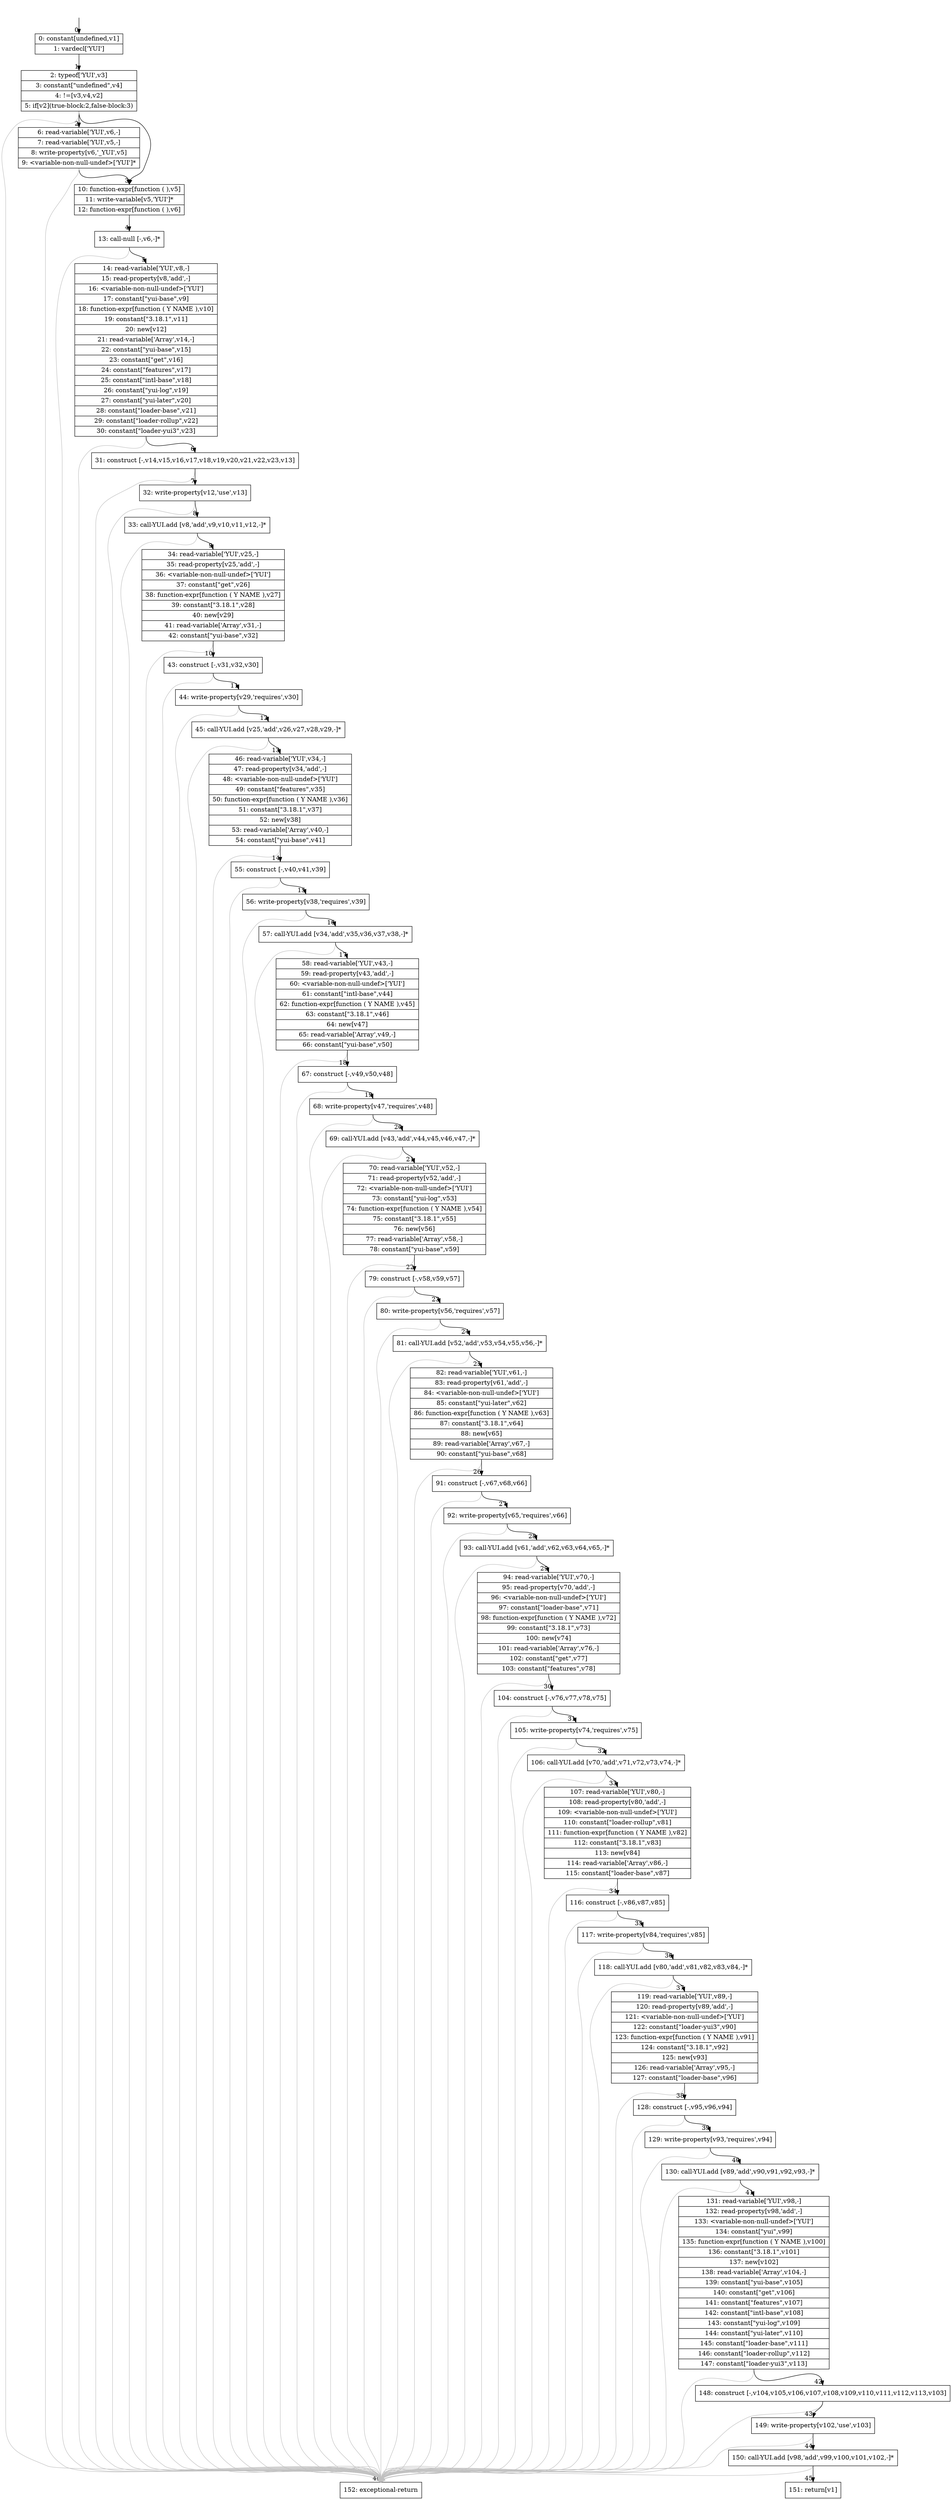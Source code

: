 digraph {
rankdir="TD"
BB_entry0[shape=none,label=""];
BB_entry0 -> BB0 [tailport=s, headport=n, headlabel="    0"]
BB0 [shape=record label="{0: constant[undefined,v1]|1: vardecl['YUI']}" ] 
BB0 -> BB1 [tailport=s, headport=n, headlabel="      1"]
BB1 [shape=record label="{2: typeof['YUI',v3]|3: constant[\"undefined\",v4]|4: !=[v3,v4,v2]|5: if[v2](true-block:2,false-block:3)}" ] 
BB1 -> BB2 [tailport=s, headport=n, headlabel="      2"]
BB1 -> BB3 [tailport=s, headport=n, headlabel="      3"]
BB1 -> BB46 [tailport=s, headport=n, color=gray, headlabel="      46"]
BB2 [shape=record label="{6: read-variable['YUI',v6,-]|7: read-variable['YUI',v5,-]|8: write-property[v6,'_YUI',v5]|9: \<variable-non-null-undef\>['YUI']*}" ] 
BB2 -> BB3 [tailport=s, headport=n]
BB2 -> BB46 [tailport=s, headport=n, color=gray]
BB3 [shape=record label="{10: function-expr[function ( ),v5]|11: write-variable[v5,'YUI']*|12: function-expr[function ( ),v6]}" ] 
BB3 -> BB4 [tailport=s, headport=n, headlabel="      4"]
BB4 [shape=record label="{13: call-null [-,v6,-]*}" ] 
BB4 -> BB5 [tailport=s, headport=n, headlabel="      5"]
BB4 -> BB46 [tailport=s, headport=n, color=gray]
BB5 [shape=record label="{14: read-variable['YUI',v8,-]|15: read-property[v8,'add',-]|16: \<variable-non-null-undef\>['YUI']|17: constant[\"yui-base\",v9]|18: function-expr[function ( Y NAME ),v10]|19: constant[\"3.18.1\",v11]|20: new[v12]|21: read-variable['Array',v14,-]|22: constant[\"yui-base\",v15]|23: constant[\"get\",v16]|24: constant[\"features\",v17]|25: constant[\"intl-base\",v18]|26: constant[\"yui-log\",v19]|27: constant[\"yui-later\",v20]|28: constant[\"loader-base\",v21]|29: constant[\"loader-rollup\",v22]|30: constant[\"loader-yui3\",v23]}" ] 
BB5 -> BB6 [tailport=s, headport=n, headlabel="      6"]
BB5 -> BB46 [tailport=s, headport=n, color=gray]
BB6 [shape=record label="{31: construct [-,v14,v15,v16,v17,v18,v19,v20,v21,v22,v23,v13]}" ] 
BB6 -> BB7 [tailport=s, headport=n, headlabel="      7"]
BB6 -> BB46 [tailport=s, headport=n, color=gray]
BB7 [shape=record label="{32: write-property[v12,'use',v13]}" ] 
BB7 -> BB8 [tailport=s, headport=n, headlabel="      8"]
BB7 -> BB46 [tailport=s, headport=n, color=gray]
BB8 [shape=record label="{33: call-YUI.add [v8,'add',v9,v10,v11,v12,-]*}" ] 
BB8 -> BB9 [tailport=s, headport=n, headlabel="      9"]
BB8 -> BB46 [tailport=s, headport=n, color=gray]
BB9 [shape=record label="{34: read-variable['YUI',v25,-]|35: read-property[v25,'add',-]|36: \<variable-non-null-undef\>['YUI']|37: constant[\"get\",v26]|38: function-expr[function ( Y NAME ),v27]|39: constant[\"3.18.1\",v28]|40: new[v29]|41: read-variable['Array',v31,-]|42: constant[\"yui-base\",v32]}" ] 
BB9 -> BB10 [tailport=s, headport=n, headlabel="      10"]
BB9 -> BB46 [tailport=s, headport=n, color=gray]
BB10 [shape=record label="{43: construct [-,v31,v32,v30]}" ] 
BB10 -> BB11 [tailport=s, headport=n, headlabel="      11"]
BB10 -> BB46 [tailport=s, headport=n, color=gray]
BB11 [shape=record label="{44: write-property[v29,'requires',v30]}" ] 
BB11 -> BB12 [tailport=s, headport=n, headlabel="      12"]
BB11 -> BB46 [tailport=s, headport=n, color=gray]
BB12 [shape=record label="{45: call-YUI.add [v25,'add',v26,v27,v28,v29,-]*}" ] 
BB12 -> BB13 [tailport=s, headport=n, headlabel="      13"]
BB12 -> BB46 [tailport=s, headport=n, color=gray]
BB13 [shape=record label="{46: read-variable['YUI',v34,-]|47: read-property[v34,'add',-]|48: \<variable-non-null-undef\>['YUI']|49: constant[\"features\",v35]|50: function-expr[function ( Y NAME ),v36]|51: constant[\"3.18.1\",v37]|52: new[v38]|53: read-variable['Array',v40,-]|54: constant[\"yui-base\",v41]}" ] 
BB13 -> BB14 [tailport=s, headport=n, headlabel="      14"]
BB13 -> BB46 [tailport=s, headport=n, color=gray]
BB14 [shape=record label="{55: construct [-,v40,v41,v39]}" ] 
BB14 -> BB15 [tailport=s, headport=n, headlabel="      15"]
BB14 -> BB46 [tailport=s, headport=n, color=gray]
BB15 [shape=record label="{56: write-property[v38,'requires',v39]}" ] 
BB15 -> BB16 [tailport=s, headport=n, headlabel="      16"]
BB15 -> BB46 [tailport=s, headport=n, color=gray]
BB16 [shape=record label="{57: call-YUI.add [v34,'add',v35,v36,v37,v38,-]*}" ] 
BB16 -> BB17 [tailport=s, headport=n, headlabel="      17"]
BB16 -> BB46 [tailport=s, headport=n, color=gray]
BB17 [shape=record label="{58: read-variable['YUI',v43,-]|59: read-property[v43,'add',-]|60: \<variable-non-null-undef\>['YUI']|61: constant[\"intl-base\",v44]|62: function-expr[function ( Y NAME ),v45]|63: constant[\"3.18.1\",v46]|64: new[v47]|65: read-variable['Array',v49,-]|66: constant[\"yui-base\",v50]}" ] 
BB17 -> BB18 [tailport=s, headport=n, headlabel="      18"]
BB17 -> BB46 [tailport=s, headport=n, color=gray]
BB18 [shape=record label="{67: construct [-,v49,v50,v48]}" ] 
BB18 -> BB19 [tailport=s, headport=n, headlabel="      19"]
BB18 -> BB46 [tailport=s, headport=n, color=gray]
BB19 [shape=record label="{68: write-property[v47,'requires',v48]}" ] 
BB19 -> BB20 [tailport=s, headport=n, headlabel="      20"]
BB19 -> BB46 [tailport=s, headport=n, color=gray]
BB20 [shape=record label="{69: call-YUI.add [v43,'add',v44,v45,v46,v47,-]*}" ] 
BB20 -> BB21 [tailport=s, headport=n, headlabel="      21"]
BB20 -> BB46 [tailport=s, headport=n, color=gray]
BB21 [shape=record label="{70: read-variable['YUI',v52,-]|71: read-property[v52,'add',-]|72: \<variable-non-null-undef\>['YUI']|73: constant[\"yui-log\",v53]|74: function-expr[function ( Y NAME ),v54]|75: constant[\"3.18.1\",v55]|76: new[v56]|77: read-variable['Array',v58,-]|78: constant[\"yui-base\",v59]}" ] 
BB21 -> BB22 [tailport=s, headport=n, headlabel="      22"]
BB21 -> BB46 [tailport=s, headport=n, color=gray]
BB22 [shape=record label="{79: construct [-,v58,v59,v57]}" ] 
BB22 -> BB23 [tailport=s, headport=n, headlabel="      23"]
BB22 -> BB46 [tailport=s, headport=n, color=gray]
BB23 [shape=record label="{80: write-property[v56,'requires',v57]}" ] 
BB23 -> BB24 [tailport=s, headport=n, headlabel="      24"]
BB23 -> BB46 [tailport=s, headport=n, color=gray]
BB24 [shape=record label="{81: call-YUI.add [v52,'add',v53,v54,v55,v56,-]*}" ] 
BB24 -> BB25 [tailport=s, headport=n, headlabel="      25"]
BB24 -> BB46 [tailport=s, headport=n, color=gray]
BB25 [shape=record label="{82: read-variable['YUI',v61,-]|83: read-property[v61,'add',-]|84: \<variable-non-null-undef\>['YUI']|85: constant[\"yui-later\",v62]|86: function-expr[function ( Y NAME ),v63]|87: constant[\"3.18.1\",v64]|88: new[v65]|89: read-variable['Array',v67,-]|90: constant[\"yui-base\",v68]}" ] 
BB25 -> BB26 [tailport=s, headport=n, headlabel="      26"]
BB25 -> BB46 [tailport=s, headport=n, color=gray]
BB26 [shape=record label="{91: construct [-,v67,v68,v66]}" ] 
BB26 -> BB27 [tailport=s, headport=n, headlabel="      27"]
BB26 -> BB46 [tailport=s, headport=n, color=gray]
BB27 [shape=record label="{92: write-property[v65,'requires',v66]}" ] 
BB27 -> BB28 [tailport=s, headport=n, headlabel="      28"]
BB27 -> BB46 [tailport=s, headport=n, color=gray]
BB28 [shape=record label="{93: call-YUI.add [v61,'add',v62,v63,v64,v65,-]*}" ] 
BB28 -> BB29 [tailport=s, headport=n, headlabel="      29"]
BB28 -> BB46 [tailport=s, headport=n, color=gray]
BB29 [shape=record label="{94: read-variable['YUI',v70,-]|95: read-property[v70,'add',-]|96: \<variable-non-null-undef\>['YUI']|97: constant[\"loader-base\",v71]|98: function-expr[function ( Y NAME ),v72]|99: constant[\"3.18.1\",v73]|100: new[v74]|101: read-variable['Array',v76,-]|102: constant[\"get\",v77]|103: constant[\"features\",v78]}" ] 
BB29 -> BB30 [tailport=s, headport=n, headlabel="      30"]
BB29 -> BB46 [tailport=s, headport=n, color=gray]
BB30 [shape=record label="{104: construct [-,v76,v77,v78,v75]}" ] 
BB30 -> BB31 [tailport=s, headport=n, headlabel="      31"]
BB30 -> BB46 [tailport=s, headport=n, color=gray]
BB31 [shape=record label="{105: write-property[v74,'requires',v75]}" ] 
BB31 -> BB32 [tailport=s, headport=n, headlabel="      32"]
BB31 -> BB46 [tailport=s, headport=n, color=gray]
BB32 [shape=record label="{106: call-YUI.add [v70,'add',v71,v72,v73,v74,-]*}" ] 
BB32 -> BB33 [tailport=s, headport=n, headlabel="      33"]
BB32 -> BB46 [tailport=s, headport=n, color=gray]
BB33 [shape=record label="{107: read-variable['YUI',v80,-]|108: read-property[v80,'add',-]|109: \<variable-non-null-undef\>['YUI']|110: constant[\"loader-rollup\",v81]|111: function-expr[function ( Y NAME ),v82]|112: constant[\"3.18.1\",v83]|113: new[v84]|114: read-variable['Array',v86,-]|115: constant[\"loader-base\",v87]}" ] 
BB33 -> BB34 [tailport=s, headport=n, headlabel="      34"]
BB33 -> BB46 [tailport=s, headport=n, color=gray]
BB34 [shape=record label="{116: construct [-,v86,v87,v85]}" ] 
BB34 -> BB35 [tailport=s, headport=n, headlabel="      35"]
BB34 -> BB46 [tailport=s, headport=n, color=gray]
BB35 [shape=record label="{117: write-property[v84,'requires',v85]}" ] 
BB35 -> BB36 [tailport=s, headport=n, headlabel="      36"]
BB35 -> BB46 [tailport=s, headport=n, color=gray]
BB36 [shape=record label="{118: call-YUI.add [v80,'add',v81,v82,v83,v84,-]*}" ] 
BB36 -> BB37 [tailport=s, headport=n, headlabel="      37"]
BB36 -> BB46 [tailport=s, headport=n, color=gray]
BB37 [shape=record label="{119: read-variable['YUI',v89,-]|120: read-property[v89,'add',-]|121: \<variable-non-null-undef\>['YUI']|122: constant[\"loader-yui3\",v90]|123: function-expr[function ( Y NAME ),v91]|124: constant[\"3.18.1\",v92]|125: new[v93]|126: read-variable['Array',v95,-]|127: constant[\"loader-base\",v96]}" ] 
BB37 -> BB38 [tailport=s, headport=n, headlabel="      38"]
BB37 -> BB46 [tailport=s, headport=n, color=gray]
BB38 [shape=record label="{128: construct [-,v95,v96,v94]}" ] 
BB38 -> BB39 [tailport=s, headport=n, headlabel="      39"]
BB38 -> BB46 [tailport=s, headport=n, color=gray]
BB39 [shape=record label="{129: write-property[v93,'requires',v94]}" ] 
BB39 -> BB40 [tailport=s, headport=n, headlabel="      40"]
BB39 -> BB46 [tailport=s, headport=n, color=gray]
BB40 [shape=record label="{130: call-YUI.add [v89,'add',v90,v91,v92,v93,-]*}" ] 
BB40 -> BB41 [tailport=s, headport=n, headlabel="      41"]
BB40 -> BB46 [tailport=s, headport=n, color=gray]
BB41 [shape=record label="{131: read-variable['YUI',v98,-]|132: read-property[v98,'add',-]|133: \<variable-non-null-undef\>['YUI']|134: constant[\"yui\",v99]|135: function-expr[function ( Y NAME ),v100]|136: constant[\"3.18.1\",v101]|137: new[v102]|138: read-variable['Array',v104,-]|139: constant[\"yui-base\",v105]|140: constant[\"get\",v106]|141: constant[\"features\",v107]|142: constant[\"intl-base\",v108]|143: constant[\"yui-log\",v109]|144: constant[\"yui-later\",v110]|145: constant[\"loader-base\",v111]|146: constant[\"loader-rollup\",v112]|147: constant[\"loader-yui3\",v113]}" ] 
BB41 -> BB42 [tailport=s, headport=n, headlabel="      42"]
BB41 -> BB46 [tailport=s, headport=n, color=gray]
BB42 [shape=record label="{148: construct [-,v104,v105,v106,v107,v108,v109,v110,v111,v112,v113,v103]}" ] 
BB42 -> BB43 [tailport=s, headport=n, headlabel="      43"]
BB42 -> BB46 [tailport=s, headport=n, color=gray]
BB43 [shape=record label="{149: write-property[v102,'use',v103]}" ] 
BB43 -> BB44 [tailport=s, headport=n, headlabel="      44"]
BB43 -> BB46 [tailport=s, headport=n, color=gray]
BB44 [shape=record label="{150: call-YUI.add [v98,'add',v99,v100,v101,v102,-]*}" ] 
BB44 -> BB45 [tailport=s, headport=n, headlabel="      45"]
BB44 -> BB46 [tailport=s, headport=n, color=gray]
BB45 [shape=record label="{151: return[v1]}" ] 
BB46 [shape=record label="{152: exceptional-return}" ] 
//#$~ 1
}
